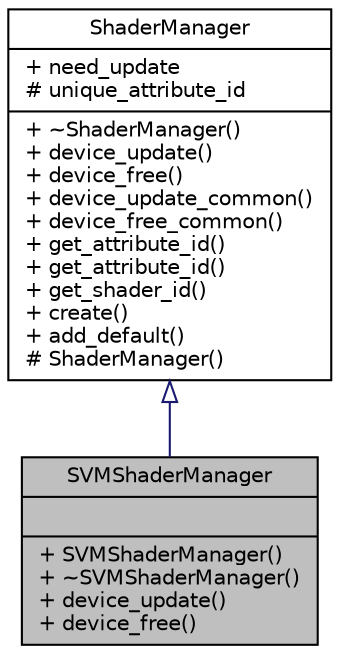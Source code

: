 digraph G
{
  edge [fontname="Helvetica",fontsize="10",labelfontname="Helvetica",labelfontsize="10"];
  node [fontname="Helvetica",fontsize="10",shape=record];
  Node1 [label="{SVMShaderManager\n||+ SVMShaderManager()\l+ ~SVMShaderManager()\l+ device_update()\l+ device_free()\l}",height=0.2,width=0.4,color="black", fillcolor="grey75", style="filled" fontcolor="black"];
  Node2 -> Node1 [dir=back,color="midnightblue",fontsize="10",style="solid",arrowtail="empty",fontname="Helvetica"];
  Node2 [label="{ShaderManager\n|+ need_update\l# unique_attribute_id\l|+ ~ShaderManager()\l+ device_update()\l+ device_free()\l+ device_update_common()\l+ device_free_common()\l+ get_attribute_id()\l+ get_attribute_id()\l+ get_shader_id()\l+ create()\l+ add_default()\l# ShaderManager()\l}",height=0.2,width=0.4,color="black", fillcolor="white", style="filled",URL="$dc/d18/classShaderManager.html"];
}
